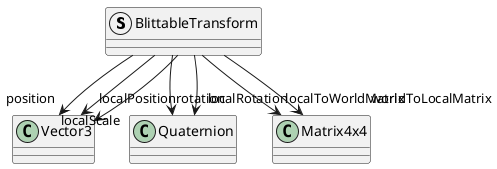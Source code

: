 @startuml
struct BlittableTransform {
}
BlittableTransform --> "position" Vector3
BlittableTransform --> "rotation" Quaternion
BlittableTransform --> "localPosition" Vector3
BlittableTransform --> "localRotation" Quaternion
BlittableTransform --> "localScale" Vector3
BlittableTransform --> "localToWorldMatrix" Matrix4x4
BlittableTransform --> "worldToLocalMatrix" Matrix4x4
@enduml
